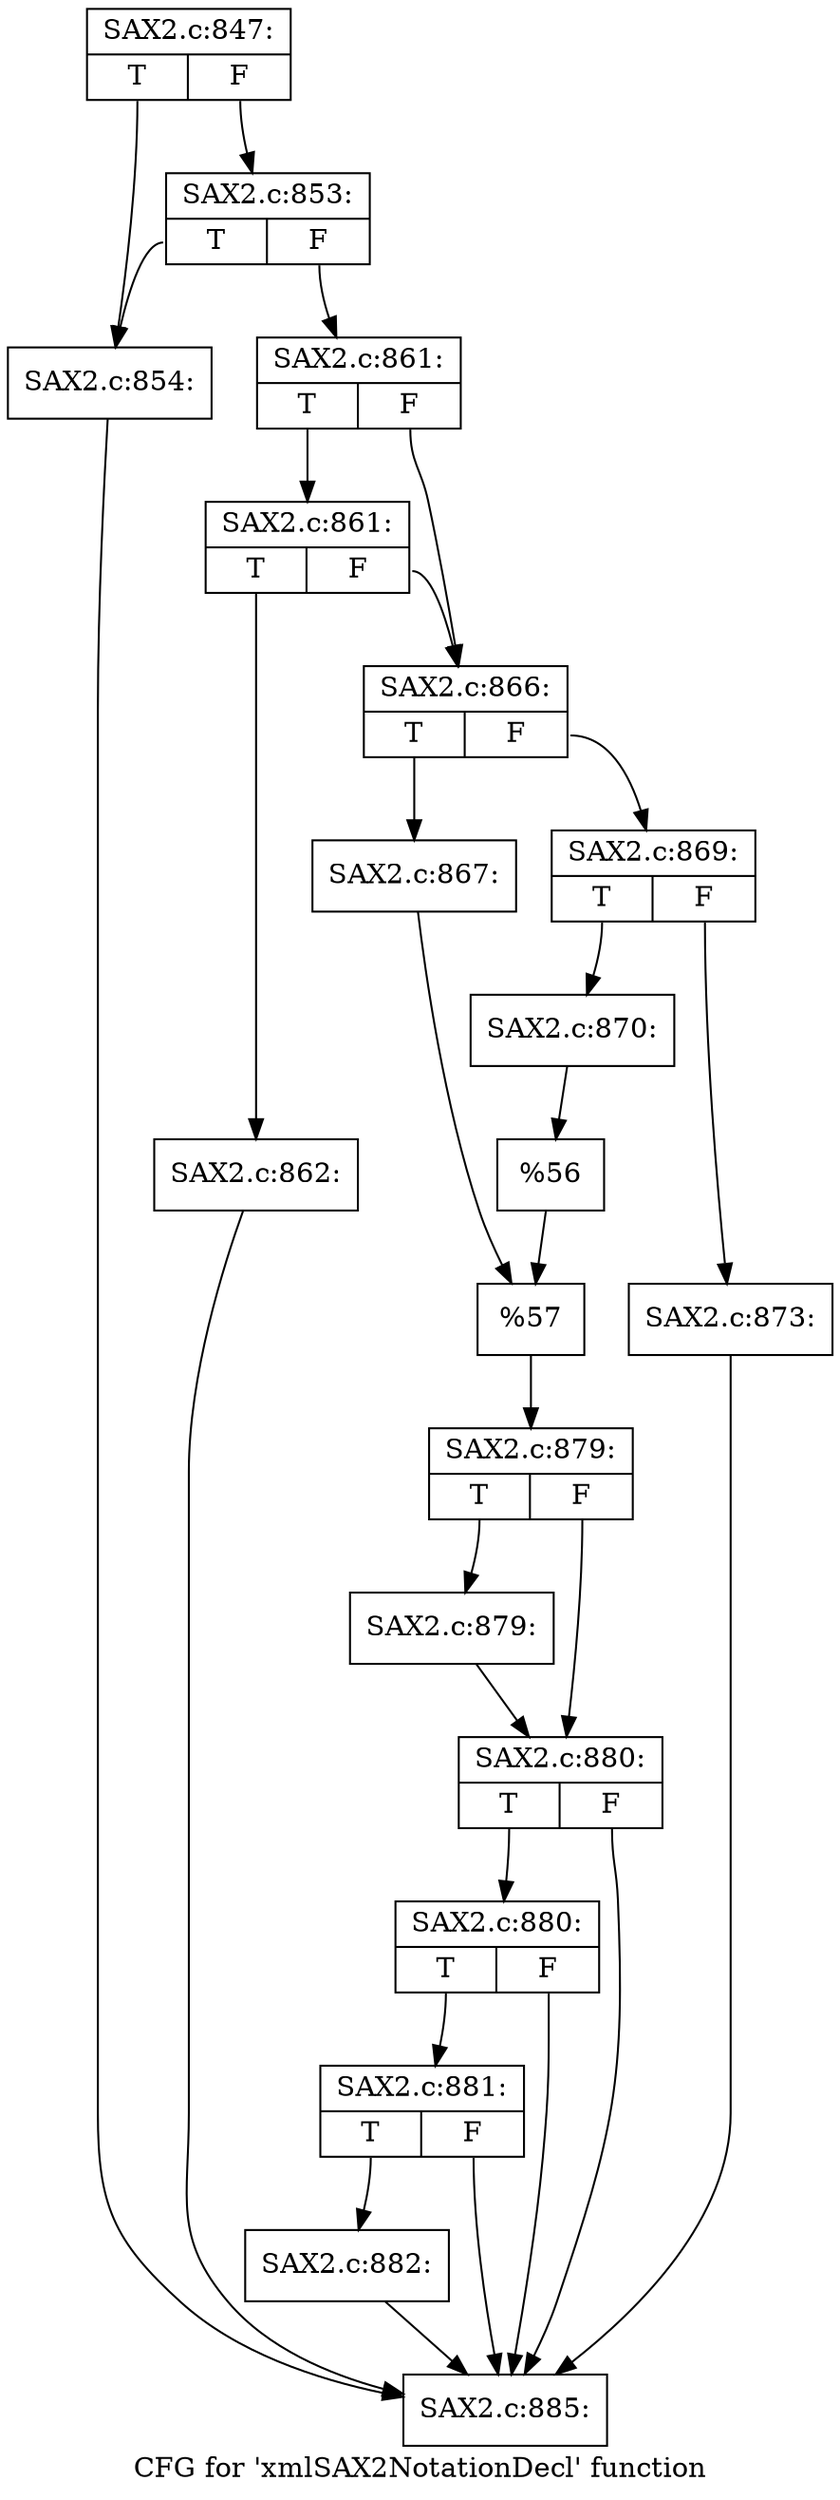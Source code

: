 digraph "CFG for 'xmlSAX2NotationDecl' function" {
	label="CFG for 'xmlSAX2NotationDecl' function";

	Node0x418e370 [shape=record,label="{SAX2.c:847:|{<s0>T|<s1>F}}"];
	Node0x418e370:s0 -> Node0x419b2a0;
	Node0x418e370:s1 -> Node0x419b340;
	Node0x419b340 [shape=record,label="{SAX2.c:853:|{<s0>T|<s1>F}}"];
	Node0x419b340:s0 -> Node0x419b2a0;
	Node0x419b340:s1 -> Node0x419b2f0;
	Node0x419b2a0 [shape=record,label="{SAX2.c:854:}"];
	Node0x419b2a0 -> Node0x4161520;
	Node0x419b2f0 [shape=record,label="{SAX2.c:861:|{<s0>T|<s1>F}}"];
	Node0x419b2f0:s0 -> Node0x419bb70;
	Node0x419b2f0:s1 -> Node0x419bb20;
	Node0x419bb70 [shape=record,label="{SAX2.c:861:|{<s0>T|<s1>F}}"];
	Node0x419bb70:s0 -> Node0x419ba80;
	Node0x419bb70:s1 -> Node0x419bb20;
	Node0x419ba80 [shape=record,label="{SAX2.c:862:}"];
	Node0x419ba80 -> Node0x4161520;
	Node0x419bb20 [shape=record,label="{SAX2.c:866:|{<s0>T|<s1>F}}"];
	Node0x419bb20:s0 -> Node0x419c6a0;
	Node0x419bb20:s1 -> Node0x419c740;
	Node0x419c6a0 [shape=record,label="{SAX2.c:867:}"];
	Node0x419c6a0 -> Node0x419c6f0;
	Node0x419c740 [shape=record,label="{SAX2.c:869:|{<s0>T|<s1>F}}"];
	Node0x419c740:s0 -> Node0x419d4b0;
	Node0x419c740:s1 -> Node0x419dd10;
	Node0x419d4b0 [shape=record,label="{SAX2.c:870:}"];
	Node0x419d4b0 -> Node0x419dcc0;
	Node0x419dd10 [shape=record,label="{SAX2.c:873:}"];
	Node0x419dd10 -> Node0x4161520;
	Node0x419dcc0 [shape=record,label="{%56}"];
	Node0x419dcc0 -> Node0x419c6f0;
	Node0x419c6f0 [shape=record,label="{%57}"];
	Node0x419c6f0 -> Node0x419bad0;
	Node0x419bad0 [shape=record,label="{SAX2.c:879:|{<s0>T|<s1>F}}"];
	Node0x419bad0:s0 -> Node0x41409a0;
	Node0x419bad0:s1 -> Node0x41409f0;
	Node0x41409a0 [shape=record,label="{SAX2.c:879:}"];
	Node0x41409a0 -> Node0x41409f0;
	Node0x41409f0 [shape=record,label="{SAX2.c:880:|{<s0>T|<s1>F}}"];
	Node0x41409f0:s0 -> Node0x41615f0;
	Node0x41409f0:s1 -> Node0x4161520;
	Node0x41615f0 [shape=record,label="{SAX2.c:880:|{<s0>T|<s1>F}}"];
	Node0x41615f0:s0 -> Node0x4161570;
	Node0x41615f0:s1 -> Node0x4161520;
	Node0x4161570 [shape=record,label="{SAX2.c:881:|{<s0>T|<s1>F}}"];
	Node0x4161570:s0 -> Node0x4140d60;
	Node0x4161570:s1 -> Node0x4161520;
	Node0x4140d60 [shape=record,label="{SAX2.c:882:}"];
	Node0x4140d60 -> Node0x4161520;
	Node0x4161520 [shape=record,label="{SAX2.c:885:}"];
}
